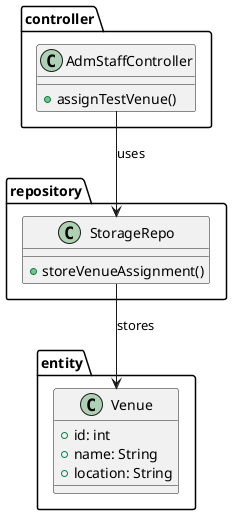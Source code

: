 @startuml
package controller {
    class AdmStaffController {
        +assignTestVenue()
    }
}

package repository {
    class StorageRepo {
        +storeVenueAssignment()
    }
}

package entity {
    class Venue {
        +id: int
        +name: String
        +location: String
    }
}

AdmStaffController --> StorageRepo : uses
StorageRepo --> Venue : stores
@enduml

